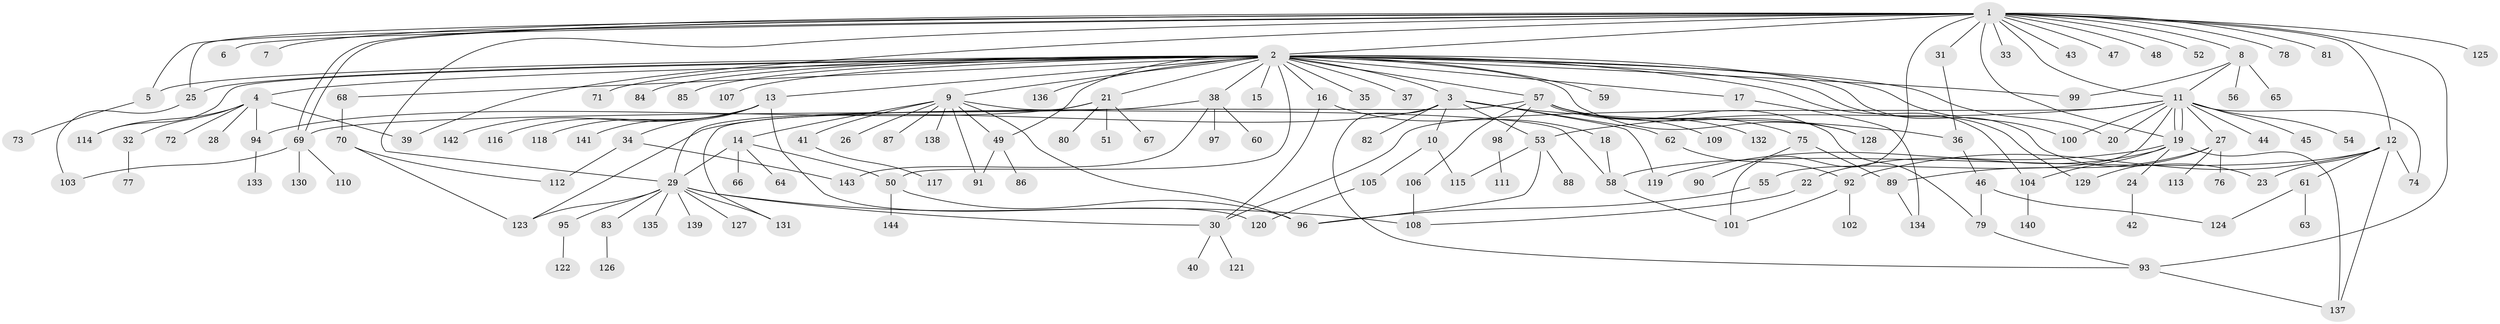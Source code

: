 // Generated by graph-tools (version 1.1) at 2025/47/03/09/25 04:47:57]
// undirected, 144 vertices, 197 edges
graph export_dot {
graph [start="1"]
  node [color=gray90,style=filled];
  1;
  2;
  3;
  4;
  5;
  6;
  7;
  8;
  9;
  10;
  11;
  12;
  13;
  14;
  15;
  16;
  17;
  18;
  19;
  20;
  21;
  22;
  23;
  24;
  25;
  26;
  27;
  28;
  29;
  30;
  31;
  32;
  33;
  34;
  35;
  36;
  37;
  38;
  39;
  40;
  41;
  42;
  43;
  44;
  45;
  46;
  47;
  48;
  49;
  50;
  51;
  52;
  53;
  54;
  55;
  56;
  57;
  58;
  59;
  60;
  61;
  62;
  63;
  64;
  65;
  66;
  67;
  68;
  69;
  70;
  71;
  72;
  73;
  74;
  75;
  76;
  77;
  78;
  79;
  80;
  81;
  82;
  83;
  84;
  85;
  86;
  87;
  88;
  89;
  90;
  91;
  92;
  93;
  94;
  95;
  96;
  97;
  98;
  99;
  100;
  101;
  102;
  103;
  104;
  105;
  106;
  107;
  108;
  109;
  110;
  111;
  112;
  113;
  114;
  115;
  116;
  117;
  118;
  119;
  120;
  121;
  122;
  123;
  124;
  125;
  126;
  127;
  128;
  129;
  130;
  131;
  132;
  133;
  134;
  135;
  136;
  137;
  138;
  139;
  140;
  141;
  142;
  143;
  144;
  1 -- 2;
  1 -- 5;
  1 -- 6;
  1 -- 7;
  1 -- 8;
  1 -- 11;
  1 -- 12;
  1 -- 19;
  1 -- 25;
  1 -- 29;
  1 -- 31;
  1 -- 33;
  1 -- 39;
  1 -- 43;
  1 -- 47;
  1 -- 48;
  1 -- 52;
  1 -- 69;
  1 -- 69;
  1 -- 78;
  1 -- 81;
  1 -- 93;
  1 -- 101;
  1 -- 125;
  2 -- 3;
  2 -- 4;
  2 -- 5;
  2 -- 9;
  2 -- 13;
  2 -- 15;
  2 -- 16;
  2 -- 17;
  2 -- 20;
  2 -- 21;
  2 -- 23;
  2 -- 25;
  2 -- 35;
  2 -- 37;
  2 -- 38;
  2 -- 49;
  2 -- 50;
  2 -- 57;
  2 -- 59;
  2 -- 68;
  2 -- 71;
  2 -- 84;
  2 -- 85;
  2 -- 99;
  2 -- 100;
  2 -- 104;
  2 -- 107;
  2 -- 114;
  2 -- 128;
  2 -- 129;
  2 -- 136;
  3 -- 10;
  3 -- 36;
  3 -- 53;
  3 -- 62;
  3 -- 82;
  3 -- 93;
  3 -- 119;
  3 -- 123;
  4 -- 28;
  4 -- 32;
  4 -- 39;
  4 -- 72;
  4 -- 94;
  4 -- 114;
  5 -- 73;
  8 -- 11;
  8 -- 56;
  8 -- 65;
  8 -- 99;
  9 -- 14;
  9 -- 26;
  9 -- 41;
  9 -- 49;
  9 -- 58;
  9 -- 87;
  9 -- 91;
  9 -- 96;
  9 -- 138;
  10 -- 105;
  10 -- 115;
  11 -- 19;
  11 -- 19;
  11 -- 20;
  11 -- 27;
  11 -- 30;
  11 -- 44;
  11 -- 45;
  11 -- 53;
  11 -- 54;
  11 -- 55;
  11 -- 74;
  11 -- 100;
  12 -- 23;
  12 -- 58;
  12 -- 61;
  12 -- 74;
  12 -- 92;
  12 -- 137;
  13 -- 34;
  13 -- 116;
  13 -- 118;
  13 -- 120;
  13 -- 141;
  13 -- 142;
  14 -- 29;
  14 -- 50;
  14 -- 64;
  14 -- 66;
  16 -- 18;
  16 -- 30;
  17 -- 134;
  18 -- 58;
  19 -- 22;
  19 -- 24;
  19 -- 104;
  19 -- 119;
  19 -- 137;
  21 -- 29;
  21 -- 51;
  21 -- 67;
  21 -- 80;
  21 -- 94;
  22 -- 108;
  24 -- 42;
  25 -- 103;
  27 -- 76;
  27 -- 89;
  27 -- 113;
  27 -- 129;
  29 -- 30;
  29 -- 83;
  29 -- 95;
  29 -- 108;
  29 -- 123;
  29 -- 127;
  29 -- 131;
  29 -- 135;
  29 -- 139;
  30 -- 40;
  30 -- 121;
  31 -- 36;
  32 -- 77;
  34 -- 112;
  34 -- 143;
  36 -- 46;
  38 -- 60;
  38 -- 69;
  38 -- 97;
  38 -- 143;
  41 -- 117;
  46 -- 79;
  46 -- 124;
  49 -- 86;
  49 -- 91;
  50 -- 96;
  50 -- 144;
  53 -- 88;
  53 -- 96;
  53 -- 115;
  55 -- 96;
  57 -- 75;
  57 -- 79;
  57 -- 98;
  57 -- 106;
  57 -- 109;
  57 -- 128;
  57 -- 131;
  57 -- 132;
  58 -- 101;
  61 -- 63;
  61 -- 124;
  62 -- 92;
  68 -- 70;
  69 -- 103;
  69 -- 110;
  69 -- 130;
  70 -- 112;
  70 -- 123;
  75 -- 89;
  75 -- 90;
  79 -- 93;
  83 -- 126;
  89 -- 134;
  92 -- 101;
  92 -- 102;
  93 -- 137;
  94 -- 133;
  95 -- 122;
  98 -- 111;
  104 -- 140;
  105 -- 120;
  106 -- 108;
}
